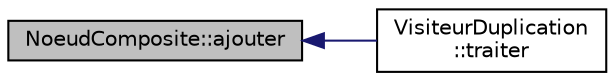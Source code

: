 digraph "NoeudComposite::ajouter"
{
  edge [fontname="Helvetica",fontsize="10",labelfontname="Helvetica",labelfontsize="10"];
  node [fontname="Helvetica",fontsize="10",shape=record];
  rankdir="LR";
  Node1 [label="NoeudComposite::ajouter",height=0.2,width=0.4,color="black", fillcolor="grey75", style="filled", fontcolor="black"];
  Node1 -> Node2 [dir="back",color="midnightblue",fontsize="10",style="solid",fontname="Helvetica"];
  Node2 [label="VisiteurDuplication\l::traiter",height=0.2,width=0.4,color="black", fillcolor="white", style="filled",URL="$dc/d6f/class_visiteur_duplication.html#a8f6ceca5ac2ddd15957829ae4480c2a1"];
}
